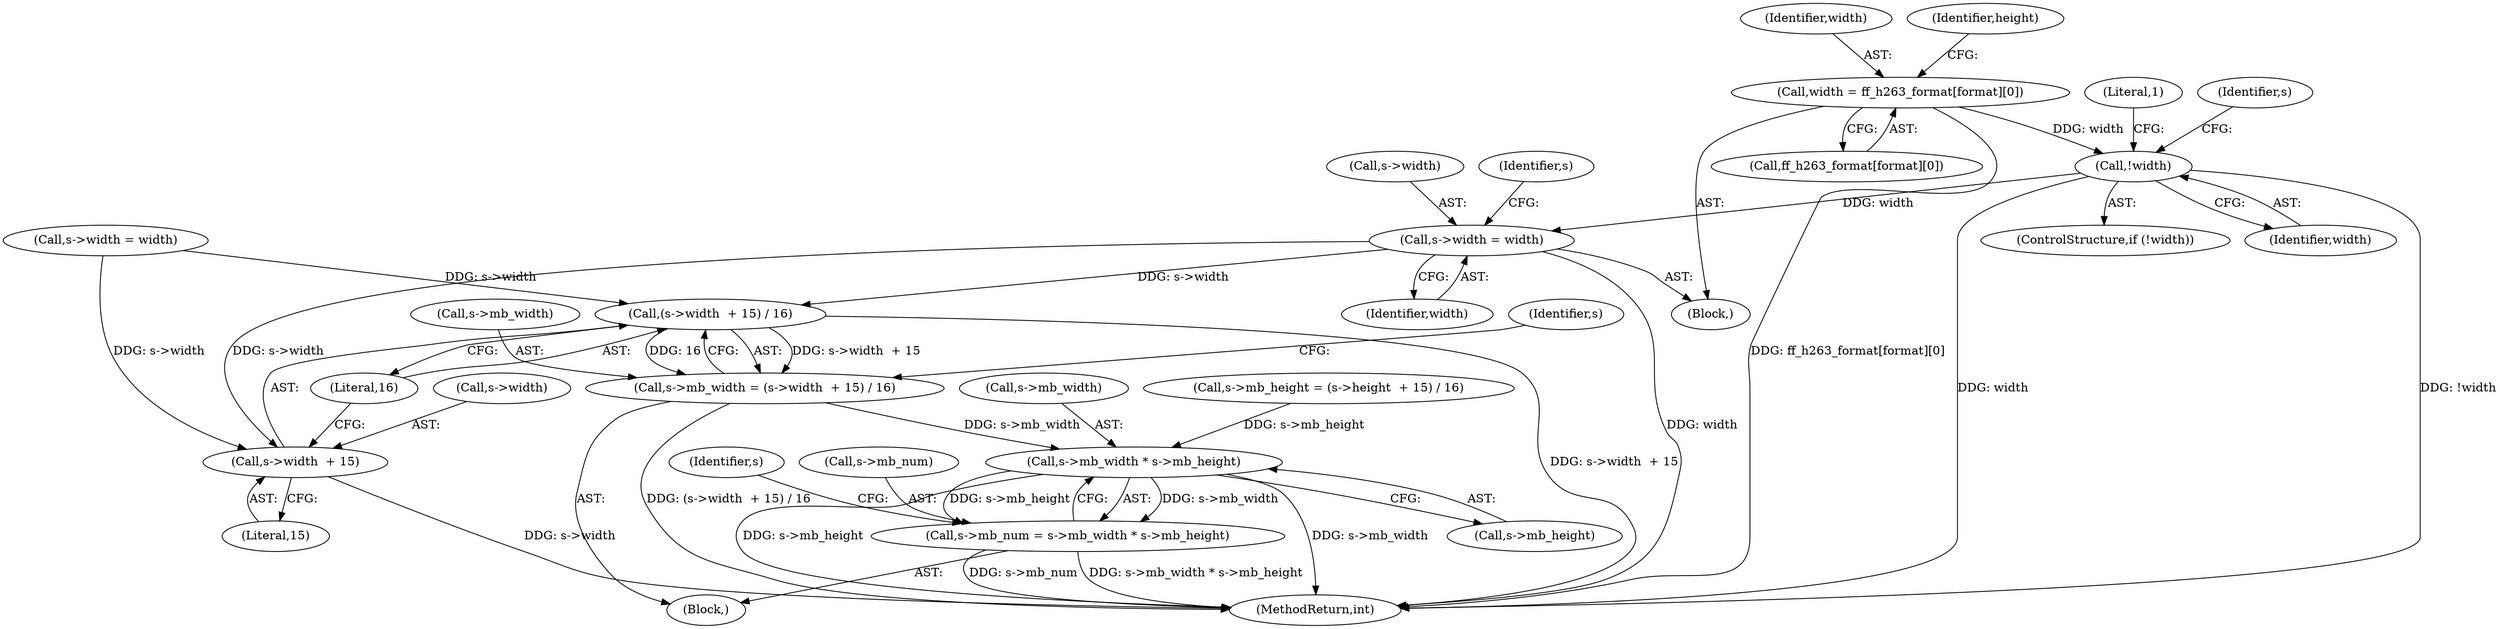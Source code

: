 digraph "1_libav_0a49a62f998747cfa564d98d36a459fe70d3299b@array" {
"1000312" [label="(Call,width = ff_h263_format[format][0])"];
"1000327" [label="(Call,!width)"];
"1000418" [label="(Call,s->width = width)"];
"1001041" [label="(Call,(s->width  + 15) / 16)"];
"1001037" [label="(Call,s->mb_width = (s->width  + 15) / 16)"];
"1001063" [label="(Call,s->mb_width * s->mb_height)"];
"1001059" [label="(Call,s->mb_num = s->mb_width * s->mb_height)"];
"1001042" [label="(Call,s->width  + 15)"];
"1000312" [label="(Call,width = ff_h263_format[format][0])"];
"1000422" [label="(Identifier,width)"];
"1001041" [label="(Call,(s->width  + 15) / 16)"];
"1001063" [label="(Call,s->mb_width * s->mb_height)"];
"1001064" [label="(Call,s->mb_width)"];
"1000419" [label="(Call,s->width)"];
"1001047" [label="(Literal,16)"];
"1001073" [label="(Identifier,s)"];
"1000850" [label="(Call,s->width = width)"];
"1001048" [label="(Call,s->mb_height = (s->height  + 15) / 16)"];
"1000306" [label="(Block,)"];
"1000327" [label="(Call,!width)"];
"1001067" [label="(Call,s->mb_height)"];
"1001038" [label="(Call,s->mb_width)"];
"1001060" [label="(Call,s->mb_num)"];
"1001050" [label="(Identifier,s)"];
"1001042" [label="(Call,s->width  + 15)"];
"1000313" [label="(Identifier,width)"];
"1001059" [label="(Call,s->mb_num = s->mb_width * s->mb_height)"];
"1000418" [label="(Call,s->width = width)"];
"1001092" [label="(MethodReturn,int)"];
"1000136" [label="(Block,)"];
"1000331" [label="(Literal,1)"];
"1001046" [label="(Literal,15)"];
"1000328" [label="(Identifier,width)"];
"1000326" [label="(ControlStructure,if (!width))"];
"1000314" [label="(Call,ff_h263_format[format][0])"];
"1001043" [label="(Call,s->width)"];
"1000320" [label="(Identifier,height)"];
"1000425" [label="(Identifier,s)"];
"1000334" [label="(Identifier,s)"];
"1001037" [label="(Call,s->mb_width = (s->width  + 15) / 16)"];
"1000312" -> "1000306"  [label="AST: "];
"1000312" -> "1000314"  [label="CFG: "];
"1000313" -> "1000312"  [label="AST: "];
"1000314" -> "1000312"  [label="AST: "];
"1000320" -> "1000312"  [label="CFG: "];
"1000312" -> "1001092"  [label="DDG: ff_h263_format[format][0]"];
"1000312" -> "1000327"  [label="DDG: width"];
"1000327" -> "1000326"  [label="AST: "];
"1000327" -> "1000328"  [label="CFG: "];
"1000328" -> "1000327"  [label="AST: "];
"1000331" -> "1000327"  [label="CFG: "];
"1000334" -> "1000327"  [label="CFG: "];
"1000327" -> "1001092"  [label="DDG: width"];
"1000327" -> "1001092"  [label="DDG: !width"];
"1000327" -> "1000418"  [label="DDG: width"];
"1000418" -> "1000306"  [label="AST: "];
"1000418" -> "1000422"  [label="CFG: "];
"1000419" -> "1000418"  [label="AST: "];
"1000422" -> "1000418"  [label="AST: "];
"1000425" -> "1000418"  [label="CFG: "];
"1000418" -> "1001092"  [label="DDG: width"];
"1000418" -> "1001041"  [label="DDG: s->width"];
"1000418" -> "1001042"  [label="DDG: s->width"];
"1001041" -> "1001037"  [label="AST: "];
"1001041" -> "1001047"  [label="CFG: "];
"1001042" -> "1001041"  [label="AST: "];
"1001047" -> "1001041"  [label="AST: "];
"1001037" -> "1001041"  [label="CFG: "];
"1001041" -> "1001092"  [label="DDG: s->width  + 15"];
"1001041" -> "1001037"  [label="DDG: s->width  + 15"];
"1001041" -> "1001037"  [label="DDG: 16"];
"1000850" -> "1001041"  [label="DDG: s->width"];
"1001037" -> "1000136"  [label="AST: "];
"1001038" -> "1001037"  [label="AST: "];
"1001050" -> "1001037"  [label="CFG: "];
"1001037" -> "1001092"  [label="DDG: (s->width  + 15) / 16"];
"1001037" -> "1001063"  [label="DDG: s->mb_width"];
"1001063" -> "1001059"  [label="AST: "];
"1001063" -> "1001067"  [label="CFG: "];
"1001064" -> "1001063"  [label="AST: "];
"1001067" -> "1001063"  [label="AST: "];
"1001059" -> "1001063"  [label="CFG: "];
"1001063" -> "1001092"  [label="DDG: s->mb_width"];
"1001063" -> "1001092"  [label="DDG: s->mb_height"];
"1001063" -> "1001059"  [label="DDG: s->mb_width"];
"1001063" -> "1001059"  [label="DDG: s->mb_height"];
"1001048" -> "1001063"  [label="DDG: s->mb_height"];
"1001059" -> "1000136"  [label="AST: "];
"1001060" -> "1001059"  [label="AST: "];
"1001073" -> "1001059"  [label="CFG: "];
"1001059" -> "1001092"  [label="DDG: s->mb_width * s->mb_height"];
"1001059" -> "1001092"  [label="DDG: s->mb_num"];
"1001042" -> "1001046"  [label="CFG: "];
"1001043" -> "1001042"  [label="AST: "];
"1001046" -> "1001042"  [label="AST: "];
"1001047" -> "1001042"  [label="CFG: "];
"1001042" -> "1001092"  [label="DDG: s->width"];
"1000850" -> "1001042"  [label="DDG: s->width"];
}

